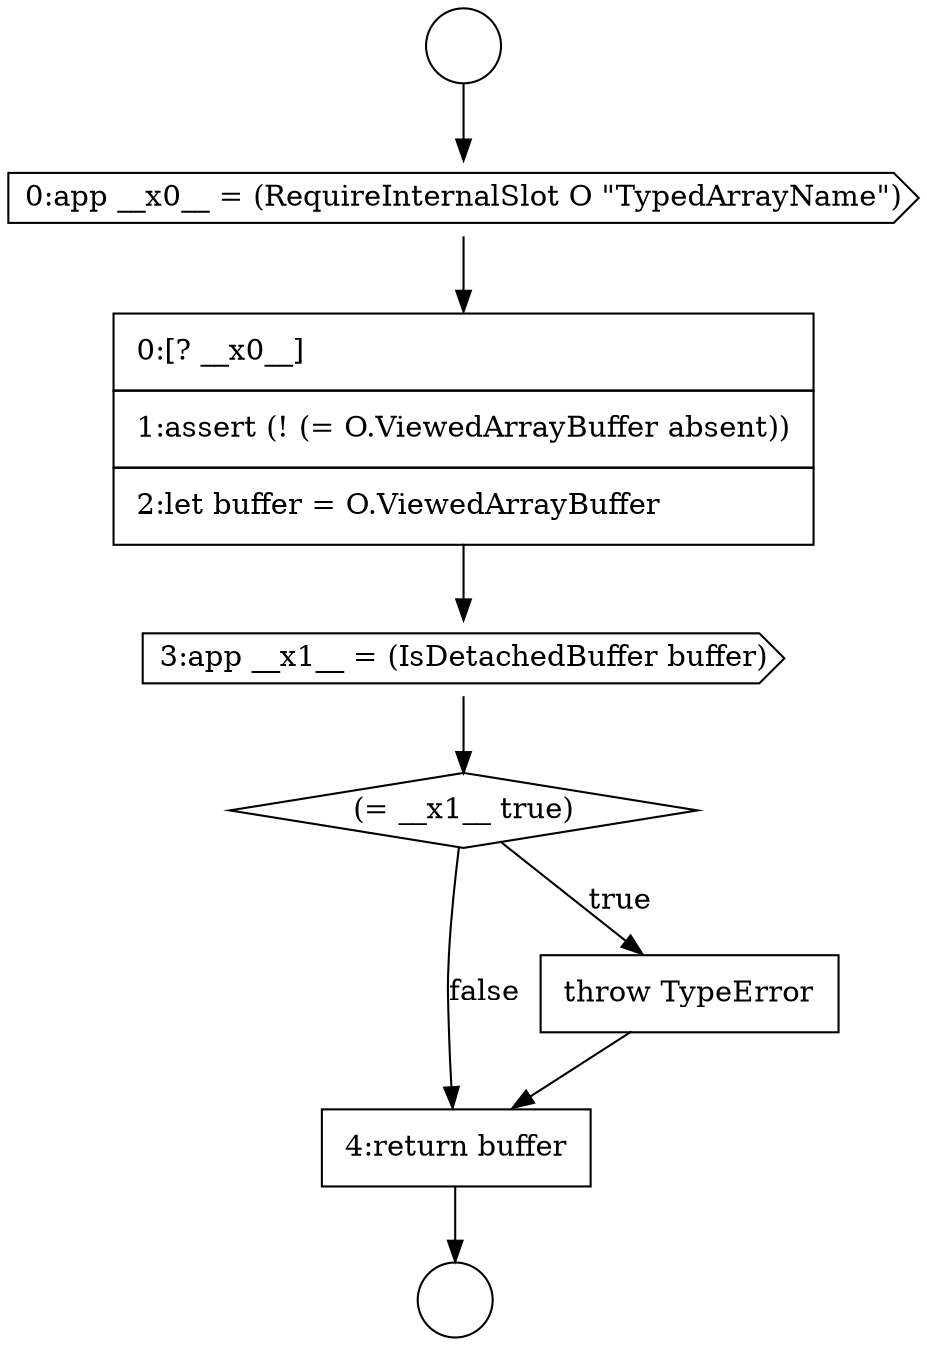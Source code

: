 digraph {
  node16885 [shape=none, margin=0, label=<<font color="black">
    <table border="0" cellborder="1" cellspacing="0" cellpadding="10">
      <tr><td align="left">0:[? __x0__]</td></tr>
      <tr><td align="left">1:assert (! (= O.ViewedArrayBuffer absent))</td></tr>
      <tr><td align="left">2:let buffer = O.ViewedArrayBuffer</td></tr>
    </table>
  </font>> color="black" fillcolor="white" style=filled]
  node16882 [shape=circle label=" " color="black" fillcolor="white" style=filled]
  node16889 [shape=none, margin=0, label=<<font color="black">
    <table border="0" cellborder="1" cellspacing="0" cellpadding="10">
      <tr><td align="left">4:return buffer</td></tr>
    </table>
  </font>> color="black" fillcolor="white" style=filled]
  node16886 [shape=cds, label=<<font color="black">3:app __x1__ = (IsDetachedBuffer buffer)</font>> color="black" fillcolor="white" style=filled]
  node16883 [shape=circle label=" " color="black" fillcolor="white" style=filled]
  node16887 [shape=diamond, label=<<font color="black">(= __x1__ true)</font>> color="black" fillcolor="white" style=filled]
  node16884 [shape=cds, label=<<font color="black">0:app __x0__ = (RequireInternalSlot O &quot;TypedArrayName&quot;)</font>> color="black" fillcolor="white" style=filled]
  node16888 [shape=none, margin=0, label=<<font color="black">
    <table border="0" cellborder="1" cellspacing="0" cellpadding="10">
      <tr><td align="left">throw TypeError</td></tr>
    </table>
  </font>> color="black" fillcolor="white" style=filled]
  node16886 -> node16887 [ color="black"]
  node16882 -> node16884 [ color="black"]
  node16887 -> node16888 [label=<<font color="black">true</font>> color="black"]
  node16887 -> node16889 [label=<<font color="black">false</font>> color="black"]
  node16885 -> node16886 [ color="black"]
  node16888 -> node16889 [ color="black"]
  node16889 -> node16883 [ color="black"]
  node16884 -> node16885 [ color="black"]
}
